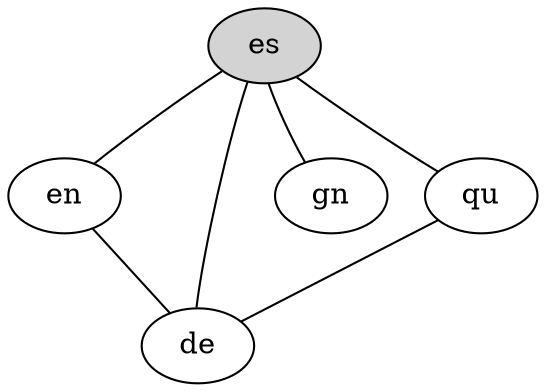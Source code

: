 digraph G {
  overlap=scale;
  {node [style=filled,pos="0,0!"] es}
  {node [pos="2,2"] en}
  {node [pos="2,1"] de}
  {node [pos="2,0!"] gn}
  {node [pos="0,2"] qu}

  subgraph Edges {
    edge [dir=none,len=2];
    en -> de;
    qu -> de;
    es -> en;
    es -> de;
    es -> qu;
    es -> gn;
  }

  subgraph Constraints {
    es -> de [style=invis];
    es -> en [style=invis];
    es -> qu [style=invis];
    es -> gn [style=invis];
  }

}
